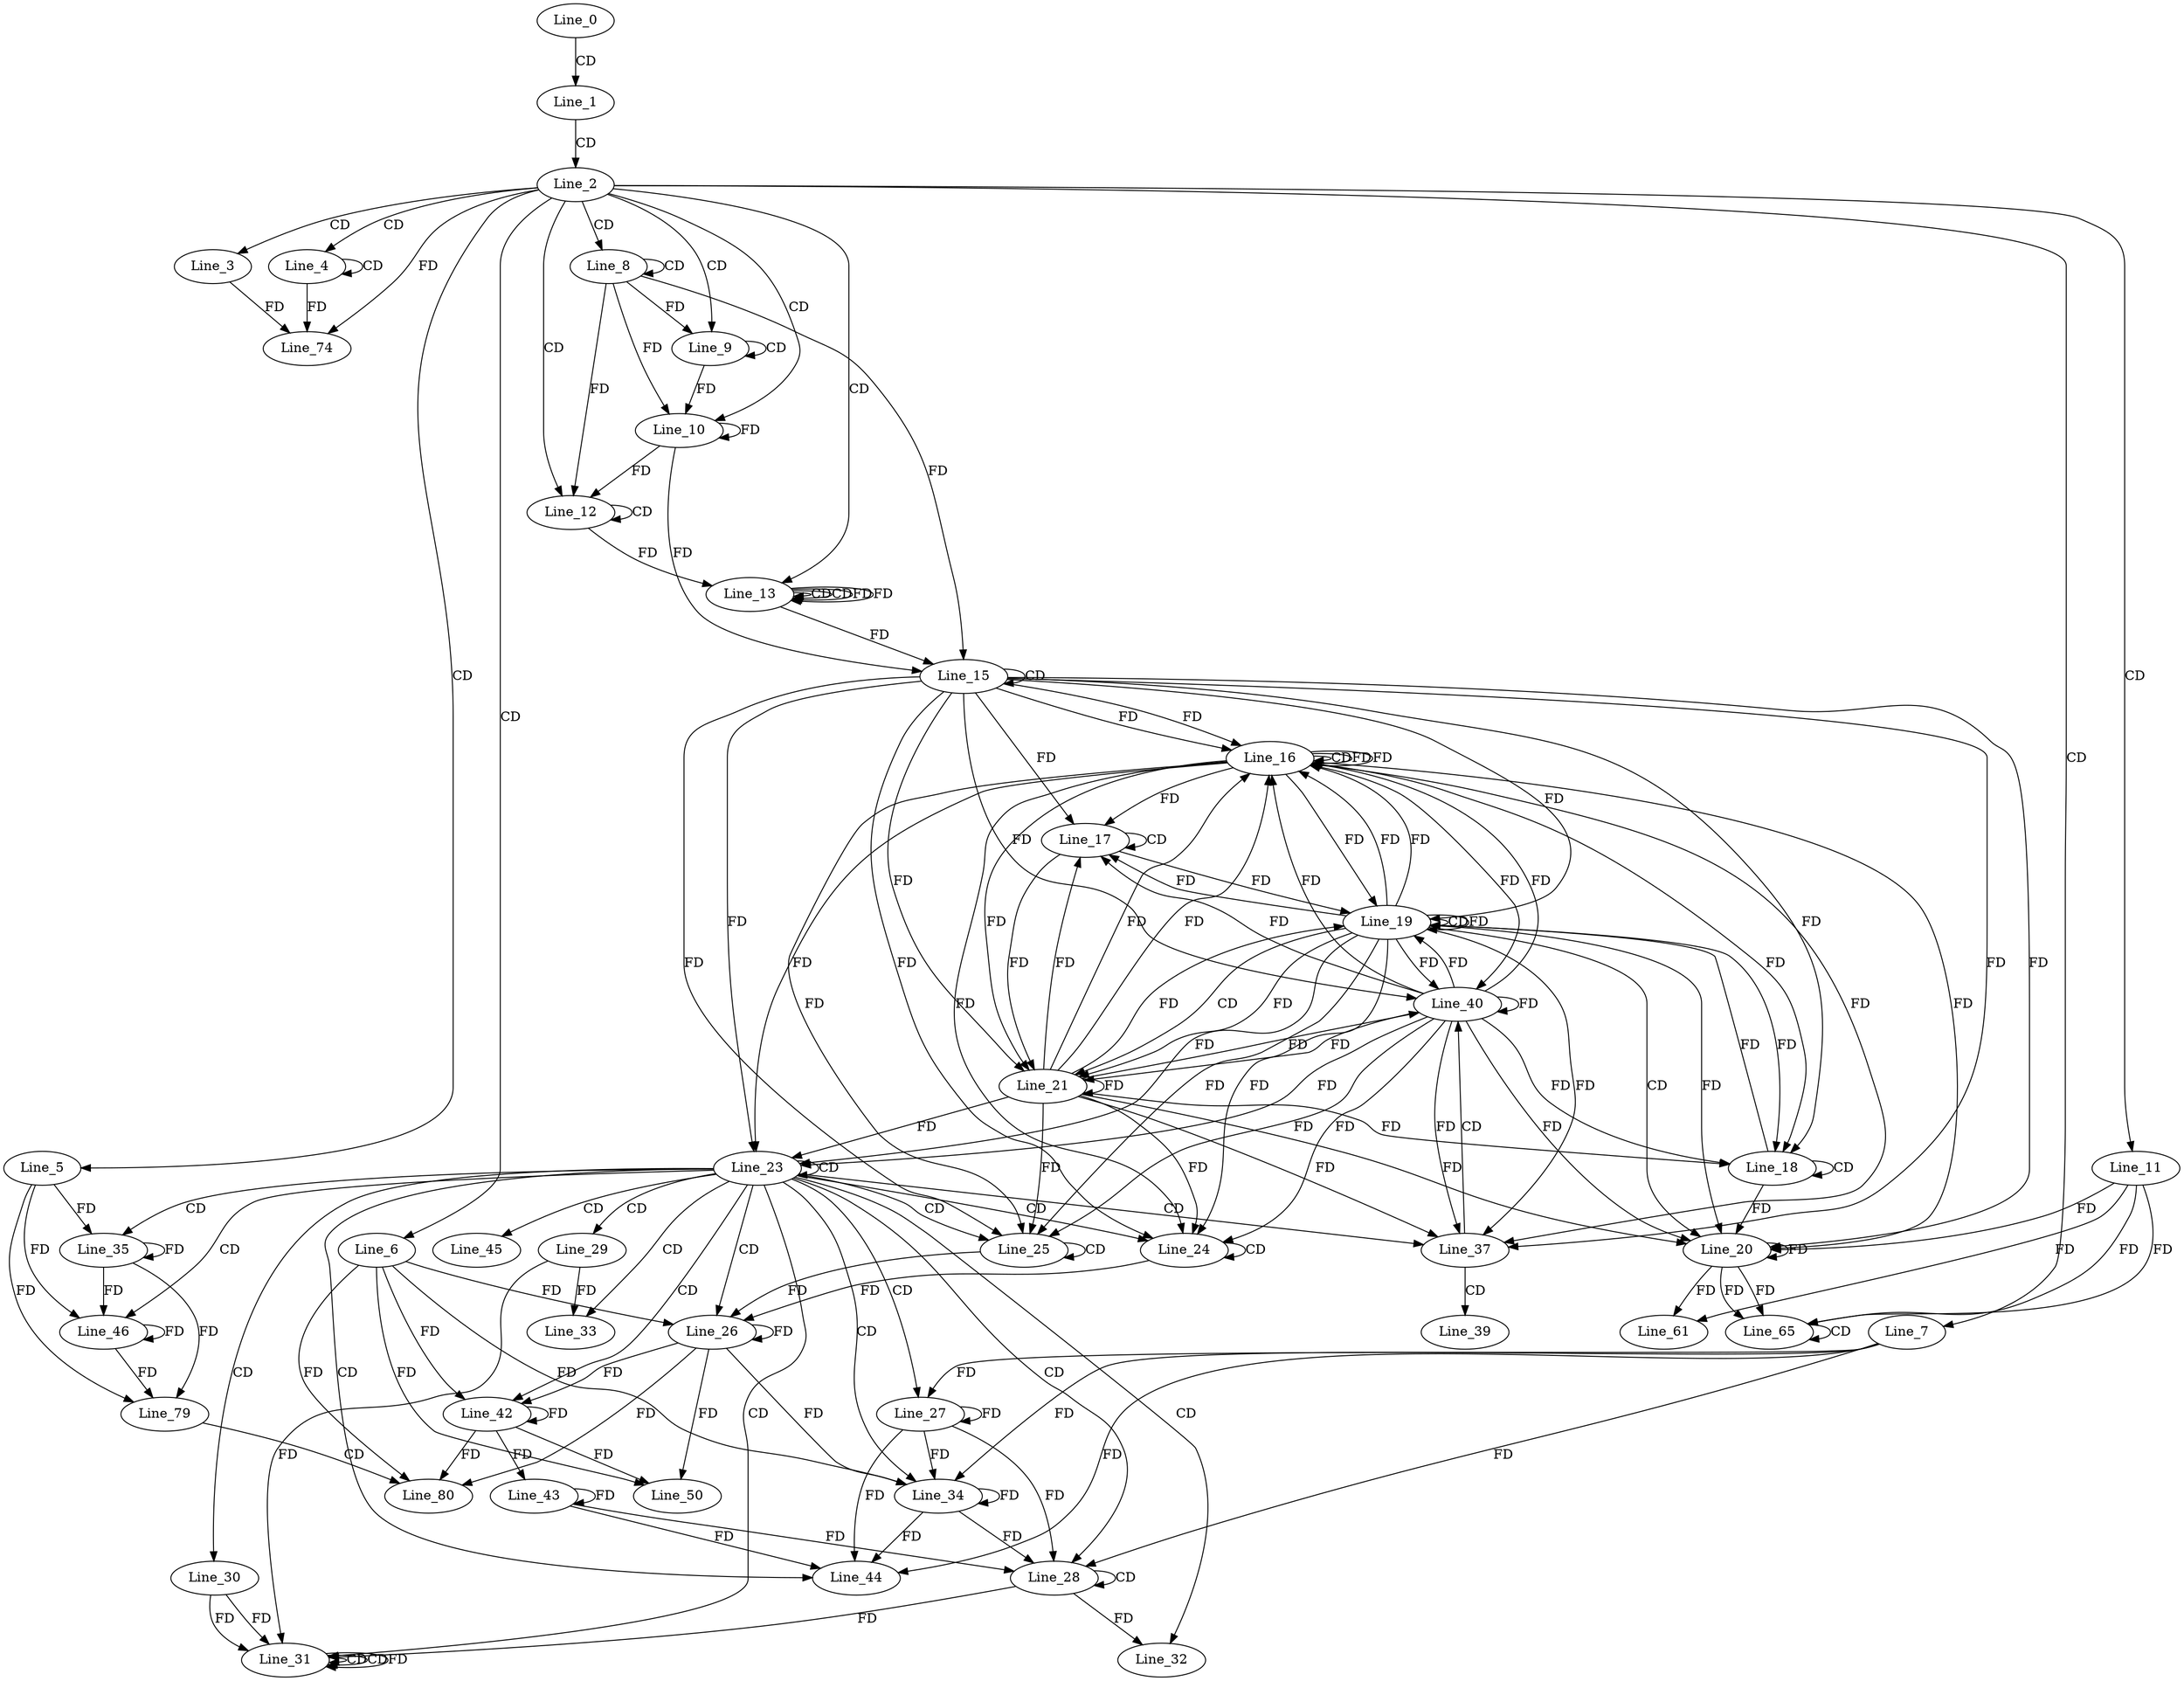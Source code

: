 digraph G {
  Line_0;
  Line_1;
  Line_2;
  Line_3;
  Line_4;
  Line_4;
  Line_5;
  Line_6;
  Line_7;
  Line_8;
  Line_8;
  Line_9;
  Line_9;
  Line_10;
  Line_10;
  Line_11;
  Line_12;
  Line_12;
  Line_13;
  Line_13;
  Line_13;
  Line_15;
  Line_15;
  Line_16;
  Line_16;
  Line_16;
  Line_16;
  Line_16;
  Line_16;
  Line_17;
  Line_17;
  Line_18;
  Line_18;
  Line_19;
  Line_19;
  Line_19;
  Line_20;
  Line_20;
  Line_21;
  Line_21;
  Line_23;
  Line_23;
  Line_23;
  Line_24;
  Line_24;
  Line_24;
  Line_24;
  Line_25;
  Line_25;
  Line_25;
  Line_25;
  Line_26;
  Line_26;
  Line_27;
  Line_28;
  Line_28;
  Line_29;
  Line_30;
  Line_31;
  Line_31;
  Line_31;
  Line_31;
  Line_32;
  Line_33;
  Line_34;
  Line_34;
  Line_34;
  Line_35;
  Line_37;
  Line_37;
  Line_37;
  Line_39;
  Line_40;
  Line_42;
  Line_43;
  Line_43;
  Line_43;
  Line_44;
  Line_45;
  Line_46;
  Line_50;
  Line_61;
  Line_65;
  Line_65;
  Line_74;
  Line_74;
  Line_79;
  Line_80;
  Line_0 -> Line_1 [ label="CD" ];
  Line_1 -> Line_2 [ label="CD" ];
  Line_2 -> Line_3 [ label="CD" ];
  Line_2 -> Line_4 [ label="CD" ];
  Line_4 -> Line_4 [ label="CD" ];
  Line_2 -> Line_5 [ label="CD" ];
  Line_2 -> Line_6 [ label="CD" ];
  Line_2 -> Line_7 [ label="CD" ];
  Line_2 -> Line_8 [ label="CD" ];
  Line_8 -> Line_8 [ label="CD" ];
  Line_2 -> Line_9 [ label="CD" ];
  Line_9 -> Line_9 [ label="CD" ];
  Line_8 -> Line_9 [ label="FD" ];
  Line_2 -> Line_10 [ label="CD" ];
  Line_8 -> Line_10 [ label="FD" ];
  Line_10 -> Line_10 [ label="FD" ];
  Line_9 -> Line_10 [ label="FD" ];
  Line_2 -> Line_11 [ label="CD" ];
  Line_2 -> Line_12 [ label="CD" ];
  Line_12 -> Line_12 [ label="CD" ];
  Line_8 -> Line_12 [ label="FD" ];
  Line_10 -> Line_12 [ label="FD" ];
  Line_2 -> Line_13 [ label="CD" ];
  Line_13 -> Line_13 [ label="CD" ];
  Line_12 -> Line_13 [ label="FD" ];
  Line_13 -> Line_13 [ label="CD" ];
  Line_13 -> Line_13 [ label="FD" ];
  Line_15 -> Line_15 [ label="CD" ];
  Line_8 -> Line_15 [ label="FD" ];
  Line_10 -> Line_15 [ label="FD" ];
  Line_13 -> Line_15 [ label="FD" ];
  Line_15 -> Line_16 [ label="FD" ];
  Line_16 -> Line_16 [ label="CD" ];
  Line_15 -> Line_16 [ label="FD" ];
  Line_16 -> Line_16 [ label="FD" ];
  Line_17 -> Line_17 [ label="CD" ];
  Line_15 -> Line_17 [ label="FD" ];
  Line_16 -> Line_17 [ label="FD" ];
  Line_18 -> Line_18 [ label="CD" ];
  Line_15 -> Line_18 [ label="FD" ];
  Line_16 -> Line_18 [ label="FD" ];
  Line_17 -> Line_19 [ label="FD" ];
  Line_19 -> Line_19 [ label="CD" ];
  Line_15 -> Line_19 [ label="FD" ];
  Line_16 -> Line_19 [ label="FD" ];
  Line_19 -> Line_19 [ label="FD" ];
  Line_18 -> Line_19 [ label="FD" ];
  Line_19 -> Line_20 [ label="CD" ];
  Line_20 -> Line_20 [ label="FD" ];
  Line_11 -> Line_20 [ label="FD" ];
  Line_15 -> Line_20 [ label="FD" ];
  Line_16 -> Line_20 [ label="FD" ];
  Line_19 -> Line_20 [ label="FD" ];
  Line_18 -> Line_20 [ label="FD" ];
  Line_19 -> Line_21 [ label="CD" ];
  Line_15 -> Line_21 [ label="FD" ];
  Line_16 -> Line_21 [ label="FD" ];
  Line_19 -> Line_21 [ label="FD" ];
  Line_21 -> Line_21 [ label="FD" ];
  Line_17 -> Line_21 [ label="FD" ];
  Line_23 -> Line_23 [ label="CD" ];
  Line_15 -> Line_23 [ label="FD" ];
  Line_16 -> Line_23 [ label="FD" ];
  Line_19 -> Line_23 [ label="FD" ];
  Line_21 -> Line_23 [ label="FD" ];
  Line_23 -> Line_24 [ label="CD" ];
  Line_24 -> Line_24 [ label="CD" ];
  Line_15 -> Line_24 [ label="FD" ];
  Line_16 -> Line_24 [ label="FD" ];
  Line_19 -> Line_24 [ label="FD" ];
  Line_21 -> Line_24 [ label="FD" ];
  Line_23 -> Line_25 [ label="CD" ];
  Line_25 -> Line_25 [ label="CD" ];
  Line_15 -> Line_25 [ label="FD" ];
  Line_16 -> Line_25 [ label="FD" ];
  Line_19 -> Line_25 [ label="FD" ];
  Line_21 -> Line_25 [ label="FD" ];
  Line_23 -> Line_26 [ label="CD" ];
  Line_26 -> Line_26 [ label="FD" ];
  Line_6 -> Line_26 [ label="FD" ];
  Line_24 -> Line_26 [ label="FD" ];
  Line_25 -> Line_26 [ label="FD" ];
  Line_23 -> Line_27 [ label="CD" ];
  Line_27 -> Line_27 [ label="FD" ];
  Line_7 -> Line_27 [ label="FD" ];
  Line_23 -> Line_28 [ label="CD" ];
  Line_28 -> Line_28 [ label="CD" ];
  Line_27 -> Line_28 [ label="FD" ];
  Line_7 -> Line_28 [ label="FD" ];
  Line_23 -> Line_29 [ label="CD" ];
  Line_23 -> Line_30 [ label="CD" ];
  Line_23 -> Line_31 [ label="CD" ];
  Line_31 -> Line_31 [ label="CD" ];
  Line_28 -> Line_31 [ label="FD" ];
  Line_30 -> Line_31 [ label="FD" ];
  Line_31 -> Line_31 [ label="CD" ];
  Line_29 -> Line_31 [ label="FD" ];
  Line_30 -> Line_31 [ label="FD" ];
  Line_31 -> Line_31 [ label="FD" ];
  Line_23 -> Line_32 [ label="CD" ];
  Line_28 -> Line_32 [ label="FD" ];
  Line_23 -> Line_33 [ label="CD" ];
  Line_29 -> Line_33 [ label="FD" ];
  Line_23 -> Line_34 [ label="CD" ];
  Line_27 -> Line_34 [ label="FD" ];
  Line_34 -> Line_34 [ label="FD" ];
  Line_7 -> Line_34 [ label="FD" ];
  Line_26 -> Line_34 [ label="FD" ];
  Line_6 -> Line_34 [ label="FD" ];
  Line_23 -> Line_35 [ label="CD" ];
  Line_35 -> Line_35 [ label="FD" ];
  Line_5 -> Line_35 [ label="FD" ];
  Line_23 -> Line_37 [ label="CD" ];
  Line_15 -> Line_37 [ label="FD" ];
  Line_16 -> Line_37 [ label="FD" ];
  Line_19 -> Line_37 [ label="FD" ];
  Line_21 -> Line_37 [ label="FD" ];
  Line_37 -> Line_39 [ label="CD" ];
  Line_37 -> Line_40 [ label="CD" ];
  Line_15 -> Line_40 [ label="FD" ];
  Line_16 -> Line_40 [ label="FD" ];
  Line_19 -> Line_40 [ label="FD" ];
  Line_21 -> Line_40 [ label="FD" ];
  Line_40 -> Line_40 [ label="FD" ];
  Line_23 -> Line_42 [ label="CD" ];
  Line_26 -> Line_42 [ label="FD" ];
  Line_42 -> Line_42 [ label="FD" ];
  Line_6 -> Line_42 [ label="FD" ];
  Line_43 -> Line_43 [ label="FD" ];
  Line_42 -> Line_43 [ label="FD" ];
  Line_23 -> Line_44 [ label="CD" ];
  Line_27 -> Line_44 [ label="FD" ];
  Line_34 -> Line_44 [ label="FD" ];
  Line_43 -> Line_44 [ label="FD" ];
  Line_7 -> Line_44 [ label="FD" ];
  Line_23 -> Line_45 [ label="CD" ];
  Line_23 -> Line_46 [ label="CD" ];
  Line_35 -> Line_46 [ label="FD" ];
  Line_46 -> Line_46 [ label="FD" ];
  Line_5 -> Line_46 [ label="FD" ];
  Line_26 -> Line_50 [ label="FD" ];
  Line_42 -> Line_50 [ label="FD" ];
  Line_6 -> Line_50 [ label="FD" ];
  Line_20 -> Line_61 [ label="FD" ];
  Line_11 -> Line_61 [ label="FD" ];
  Line_20 -> Line_65 [ label="FD" ];
  Line_11 -> Line_65 [ label="FD" ];
  Line_65 -> Line_65 [ label="CD" ];
  Line_20 -> Line_65 [ label="FD" ];
  Line_11 -> Line_65 [ label="FD" ];
  Line_4 -> Line_74 [ label="FD" ];
  Line_3 -> Line_74 [ label="FD" ];
  Line_2 -> Line_74 [ label="FD" ];
  Line_35 -> Line_79 [ label="FD" ];
  Line_46 -> Line_79 [ label="FD" ];
  Line_5 -> Line_79 [ label="FD" ];
  Line_79 -> Line_80 [ label="CD" ];
  Line_26 -> Line_80 [ label="FD" ];
  Line_42 -> Line_80 [ label="FD" ];
  Line_6 -> Line_80 [ label="FD" ];
  Line_13 -> Line_13 [ label="FD" ];
  Line_16 -> Line_16 [ label="FD" ];
  Line_19 -> Line_16 [ label="FD" ];
  Line_21 -> Line_16 [ label="FD" ];
  Line_40 -> Line_16 [ label="FD" ];
  Line_19 -> Line_16 [ label="FD" ];
  Line_21 -> Line_16 [ label="FD" ];
  Line_40 -> Line_16 [ label="FD" ];
  Line_19 -> Line_17 [ label="FD" ];
  Line_21 -> Line_17 [ label="FD" ];
  Line_40 -> Line_17 [ label="FD" ];
  Line_19 -> Line_18 [ label="FD" ];
  Line_21 -> Line_18 [ label="FD" ];
  Line_40 -> Line_18 [ label="FD" ];
  Line_21 -> Line_19 [ label="FD" ];
  Line_40 -> Line_19 [ label="FD" ];
  Line_21 -> Line_20 [ label="FD" ];
  Line_40 -> Line_20 [ label="FD" ];
  Line_40 -> Line_21 [ label="FD" ];
  Line_40 -> Line_23 [ label="FD" ];
  Line_40 -> Line_24 [ label="FD" ];
  Line_40 -> Line_25 [ label="FD" ];
  Line_34 -> Line_28 [ label="FD" ];
  Line_43 -> Line_28 [ label="FD" ];
  Line_40 -> Line_37 [ label="FD" ];
}
